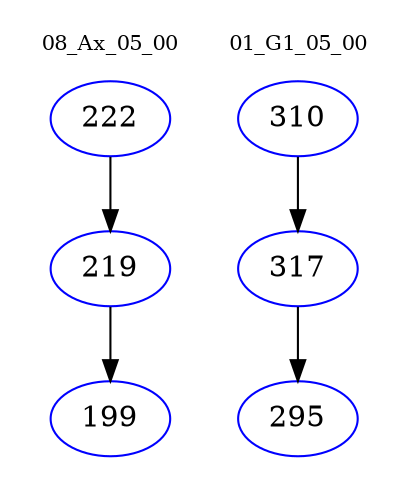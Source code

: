 digraph{
subgraph cluster_0 {
color = white
label = "08_Ax_05_00";
fontsize=10;
T0_222 [label="222", color="blue"]
T0_222 -> T0_219 [color="black"]
T0_219 [label="219", color="blue"]
T0_219 -> T0_199 [color="black"]
T0_199 [label="199", color="blue"]
}
subgraph cluster_1 {
color = white
label = "01_G1_05_00";
fontsize=10;
T1_310 [label="310", color="blue"]
T1_310 -> T1_317 [color="black"]
T1_317 [label="317", color="blue"]
T1_317 -> T1_295 [color="black"]
T1_295 [label="295", color="blue"]
}
}
